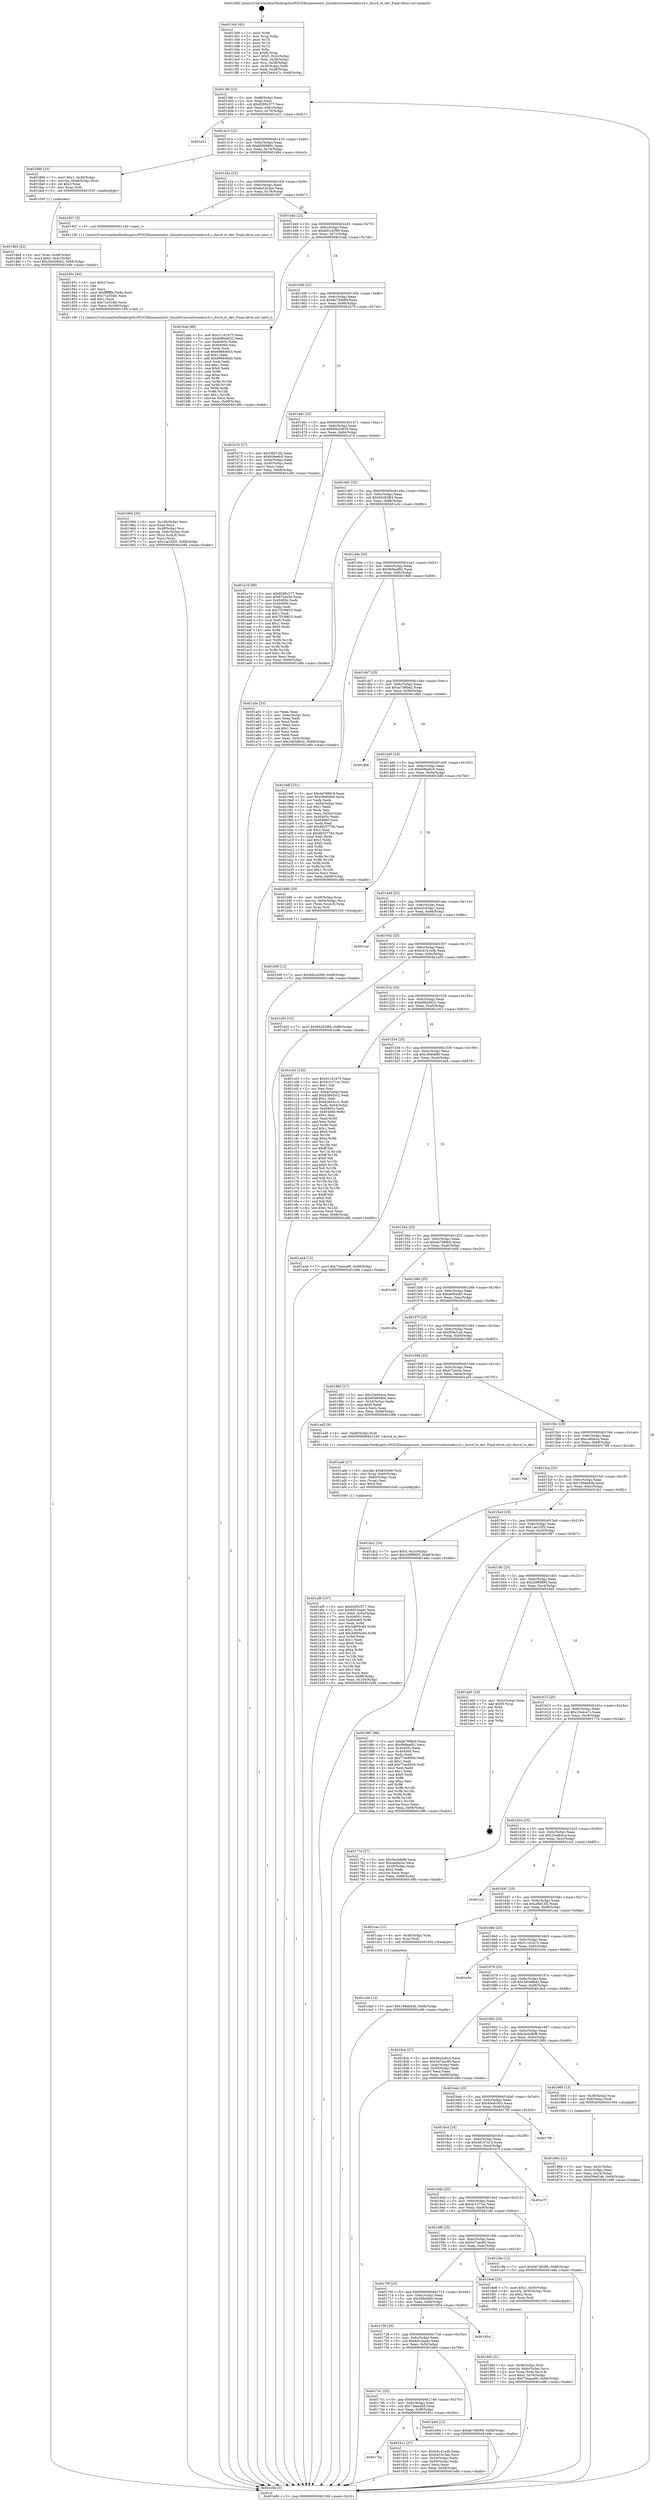 digraph "0x4013d0" {
  label = "0x4013d0 (/mnt/c/Users/mathe/Desktop/tcc/POCII/binaries/extr_linuxdriversnetwandscc4.c_dscc4_to_dev_Final-ollvm.out::main(0))"
  labelloc = "t"
  node[shape=record]

  Entry [label="",width=0.3,height=0.3,shape=circle,fillcolor=black,style=filled]
  "0x4013fd" [label="{
     0x4013fd [23]\l
     | [instrs]\l
     &nbsp;&nbsp;0x4013fd \<+3\>: mov -0x68(%rbp),%eax\l
     &nbsp;&nbsp;0x401400 \<+2\>: mov %eax,%ecx\l
     &nbsp;&nbsp;0x401402 \<+6\>: sub $0x8285c577,%ecx\l
     &nbsp;&nbsp;0x401408 \<+3\>: mov %eax,-0x6c(%rbp)\l
     &nbsp;&nbsp;0x40140b \<+3\>: mov %ecx,-0x70(%rbp)\l
     &nbsp;&nbsp;0x40140e \<+6\>: je 0000000000401e21 \<main+0xa51\>\l
  }"]
  "0x401e21" [label="{
     0x401e21\l
  }", style=dashed]
  "0x401414" [label="{
     0x401414 [22]\l
     | [instrs]\l
     &nbsp;&nbsp;0x401414 \<+5\>: jmp 0000000000401419 \<main+0x49\>\l
     &nbsp;&nbsp;0x401419 \<+3\>: mov -0x6c(%rbp),%eax\l
     &nbsp;&nbsp;0x40141c \<+5\>: sub $0x8596980c,%eax\l
     &nbsp;&nbsp;0x401421 \<+3\>: mov %eax,-0x74(%rbp)\l
     &nbsp;&nbsp;0x401424 \<+6\>: je 000000000040189d \<main+0x4cd\>\l
  }"]
  Exit [label="",width=0.3,height=0.3,shape=circle,fillcolor=black,style=filled,peripheries=2]
  "0x40189d" [label="{
     0x40189d [23]\l
     | [instrs]\l
     &nbsp;&nbsp;0x40189d \<+7\>: movl $0x1,-0x40(%rbp)\l
     &nbsp;&nbsp;0x4018a4 \<+4\>: movslq -0x40(%rbp),%rax\l
     &nbsp;&nbsp;0x4018a8 \<+4\>: shl $0x3,%rax\l
     &nbsp;&nbsp;0x4018ac \<+3\>: mov %rax,%rdi\l
     &nbsp;&nbsp;0x4018af \<+5\>: call 0000000000401050 \<malloc@plt\>\l
     | [calls]\l
     &nbsp;&nbsp;0x401050 \{1\} (unknown)\l
  }"]
  "0x40142a" [label="{
     0x40142a [22]\l
     | [instrs]\l
     &nbsp;&nbsp;0x40142a \<+5\>: jmp 000000000040142f \<main+0x5f\>\l
     &nbsp;&nbsp;0x40142f \<+3\>: mov -0x6c(%rbp),%eax\l
     &nbsp;&nbsp;0x401432 \<+5\>: sub $0x8a52c3ae,%eax\l
     &nbsp;&nbsp;0x401437 \<+3\>: mov %eax,-0x78(%rbp)\l
     &nbsp;&nbsp;0x40143a \<+6\>: je 0000000000401937 \<main+0x567\>\l
  }"]
  "0x401cb6" [label="{
     0x401cb6 [12]\l
     | [instrs]\l
     &nbsp;&nbsp;0x401cb6 \<+7\>: movl $0x189ab43b,-0x68(%rbp)\l
     &nbsp;&nbsp;0x401cbd \<+5\>: jmp 0000000000401e8b \<main+0xabb\>\l
  }"]
  "0x401937" [label="{
     0x401937 [5]\l
     | [instrs]\l
     &nbsp;&nbsp;0x401937 \<+5\>: call 0000000000401160 \<next_i\>\l
     | [calls]\l
     &nbsp;&nbsp;0x401160 \{1\} (/mnt/c/Users/mathe/Desktop/tcc/POCII/binaries/extr_linuxdriversnetwandscc4.c_dscc4_to_dev_Final-ollvm.out::next_i)\l
  }"]
  "0x401440" [label="{
     0x401440 [22]\l
     | [instrs]\l
     &nbsp;&nbsp;0x401440 \<+5\>: jmp 0000000000401445 \<main+0x75\>\l
     &nbsp;&nbsp;0x401445 \<+3\>: mov -0x6c(%rbp),%eax\l
     &nbsp;&nbsp;0x401448 \<+5\>: sub $0x8d2c4399,%eax\l
     &nbsp;&nbsp;0x40144d \<+3\>: mov %eax,-0x7c(%rbp)\l
     &nbsp;&nbsp;0x401450 \<+6\>: je 0000000000401bab \<main+0x7db\>\l
  }"]
  "0x401b9f" [label="{
     0x401b9f [12]\l
     | [instrs]\l
     &nbsp;&nbsp;0x401b9f \<+7\>: movl $0x8d2c4399,-0x68(%rbp)\l
     &nbsp;&nbsp;0x401ba6 \<+5\>: jmp 0000000000401e8b \<main+0xabb\>\l
  }"]
  "0x401bab" [label="{
     0x401bab [88]\l
     | [instrs]\l
     &nbsp;&nbsp;0x401bab \<+5\>: mov $0x31161b75,%eax\l
     &nbsp;&nbsp;0x401bb0 \<+5\>: mov $0xb964d022,%ecx\l
     &nbsp;&nbsp;0x401bb5 \<+7\>: mov 0x40405c,%edx\l
     &nbsp;&nbsp;0x401bbc \<+7\>: mov 0x404060,%esi\l
     &nbsp;&nbsp;0x401bc3 \<+2\>: mov %edx,%edi\l
     &nbsp;&nbsp;0x401bc5 \<+6\>: sub $0x696646d3,%edi\l
     &nbsp;&nbsp;0x401bcb \<+3\>: sub $0x1,%edi\l
     &nbsp;&nbsp;0x401bce \<+6\>: add $0x696646d3,%edi\l
     &nbsp;&nbsp;0x401bd4 \<+3\>: imul %edi,%edx\l
     &nbsp;&nbsp;0x401bd7 \<+3\>: and $0x1,%edx\l
     &nbsp;&nbsp;0x401bda \<+3\>: cmp $0x0,%edx\l
     &nbsp;&nbsp;0x401bdd \<+4\>: sete %r8b\l
     &nbsp;&nbsp;0x401be1 \<+3\>: cmp $0xa,%esi\l
     &nbsp;&nbsp;0x401be4 \<+4\>: setl %r9b\l
     &nbsp;&nbsp;0x401be8 \<+3\>: mov %r8b,%r10b\l
     &nbsp;&nbsp;0x401beb \<+3\>: and %r9b,%r10b\l
     &nbsp;&nbsp;0x401bee \<+3\>: xor %r9b,%r8b\l
     &nbsp;&nbsp;0x401bf1 \<+3\>: or %r8b,%r10b\l
     &nbsp;&nbsp;0x401bf4 \<+4\>: test $0x1,%r10b\l
     &nbsp;&nbsp;0x401bf8 \<+3\>: cmovne %ecx,%eax\l
     &nbsp;&nbsp;0x401bfb \<+3\>: mov %eax,-0x68(%rbp)\l
     &nbsp;&nbsp;0x401bfe \<+5\>: jmp 0000000000401e8b \<main+0xabb\>\l
  }"]
  "0x401456" [label="{
     0x401456 [22]\l
     | [instrs]\l
     &nbsp;&nbsp;0x401456 \<+5\>: jmp 000000000040145b \<main+0x8b\>\l
     &nbsp;&nbsp;0x40145b \<+3\>: mov -0x6c(%rbp),%eax\l
     &nbsp;&nbsp;0x40145e \<+5\>: sub $0x8e746089,%eax\l
     &nbsp;&nbsp;0x401463 \<+3\>: mov %eax,-0x80(%rbp)\l
     &nbsp;&nbsp;0x401466 \<+6\>: je 0000000000401b70 \<main+0x7a0\>\l
  }"]
  "0x401af9" [label="{
     0x401af9 [107]\l
     | [instrs]\l
     &nbsp;&nbsp;0x401af9 \<+5\>: mov $0x8285c577,%esi\l
     &nbsp;&nbsp;0x401afe \<+5\>: mov $0x6d10aadc,%ecx\l
     &nbsp;&nbsp;0x401b03 \<+7\>: movl $0x0,-0x64(%rbp)\l
     &nbsp;&nbsp;0x401b0a \<+7\>: mov 0x40405c,%edx\l
     &nbsp;&nbsp;0x401b11 \<+8\>: mov 0x404060,%r8d\l
     &nbsp;&nbsp;0x401b19 \<+3\>: mov %edx,%r9d\l
     &nbsp;&nbsp;0x401b1c \<+7\>: sub $0x3d895c6d,%r9d\l
     &nbsp;&nbsp;0x401b23 \<+4\>: sub $0x1,%r9d\l
     &nbsp;&nbsp;0x401b27 \<+7\>: add $0x3d895c6d,%r9d\l
     &nbsp;&nbsp;0x401b2e \<+4\>: imul %r9d,%edx\l
     &nbsp;&nbsp;0x401b32 \<+3\>: and $0x1,%edx\l
     &nbsp;&nbsp;0x401b35 \<+3\>: cmp $0x0,%edx\l
     &nbsp;&nbsp;0x401b38 \<+4\>: sete %r10b\l
     &nbsp;&nbsp;0x401b3c \<+4\>: cmp $0xa,%r8d\l
     &nbsp;&nbsp;0x401b40 \<+4\>: setl %r11b\l
     &nbsp;&nbsp;0x401b44 \<+3\>: mov %r10b,%bl\l
     &nbsp;&nbsp;0x401b47 \<+3\>: and %r11b,%bl\l
     &nbsp;&nbsp;0x401b4a \<+3\>: xor %r11b,%r10b\l
     &nbsp;&nbsp;0x401b4d \<+3\>: or %r10b,%bl\l
     &nbsp;&nbsp;0x401b50 \<+3\>: test $0x1,%bl\l
     &nbsp;&nbsp;0x401b53 \<+3\>: cmovne %ecx,%esi\l
     &nbsp;&nbsp;0x401b56 \<+3\>: mov %esi,-0x68(%rbp)\l
     &nbsp;&nbsp;0x401b59 \<+6\>: mov %eax,-0x104(%rbp)\l
     &nbsp;&nbsp;0x401b5f \<+5\>: jmp 0000000000401e8b \<main+0xabb\>\l
  }"]
  "0x401b70" [label="{
     0x401b70 [27]\l
     | [instrs]\l
     &nbsp;&nbsp;0x401b70 \<+5\>: mov $0x2fbf12f2,%eax\l
     &nbsp;&nbsp;0x401b75 \<+5\>: mov $0xb0fee6c0,%ecx\l
     &nbsp;&nbsp;0x401b7a \<+3\>: mov -0x64(%rbp),%edx\l
     &nbsp;&nbsp;0x401b7d \<+3\>: cmp -0x40(%rbp),%edx\l
     &nbsp;&nbsp;0x401b80 \<+3\>: cmovl %ecx,%eax\l
     &nbsp;&nbsp;0x401b83 \<+3\>: mov %eax,-0x68(%rbp)\l
     &nbsp;&nbsp;0x401b86 \<+5\>: jmp 0000000000401e8b \<main+0xabb\>\l
  }"]
  "0x40146c" [label="{
     0x40146c [25]\l
     | [instrs]\l
     &nbsp;&nbsp;0x40146c \<+5\>: jmp 0000000000401471 \<main+0xa1\>\l
     &nbsp;&nbsp;0x401471 \<+3\>: mov -0x6c(%rbp),%eax\l
     &nbsp;&nbsp;0x401474 \<+5\>: sub $0x90a2a816,%eax\l
     &nbsp;&nbsp;0x401479 \<+6\>: mov %eax,-0x84(%rbp)\l
     &nbsp;&nbsp;0x40147f \<+6\>: je 0000000000401a7d \<main+0x6ad\>\l
  }"]
  "0x401ade" [label="{
     0x401ade [27]\l
     | [instrs]\l
     &nbsp;&nbsp;0x401ade \<+10\>: movabs $0x4020b6,%rdi\l
     &nbsp;&nbsp;0x401ae8 \<+4\>: mov %rax,-0x60(%rbp)\l
     &nbsp;&nbsp;0x401aec \<+4\>: mov -0x60(%rbp),%rax\l
     &nbsp;&nbsp;0x401af0 \<+2\>: mov (%rax),%esi\l
     &nbsp;&nbsp;0x401af2 \<+2\>: mov $0x0,%al\l
     &nbsp;&nbsp;0x401af4 \<+5\>: call 0000000000401040 \<printf@plt\>\l
     | [calls]\l
     &nbsp;&nbsp;0x401040 \{1\} (unknown)\l
  }"]
  "0x401a7d" [label="{
     0x401a7d [88]\l
     | [instrs]\l
     &nbsp;&nbsp;0x401a7d \<+5\>: mov $0x8285c577,%eax\l
     &nbsp;&nbsp;0x401a82 \<+5\>: mov $0xb72ea5e,%ecx\l
     &nbsp;&nbsp;0x401a87 \<+7\>: mov 0x40405c,%edx\l
     &nbsp;&nbsp;0x401a8e \<+7\>: mov 0x404060,%esi\l
     &nbsp;&nbsp;0x401a95 \<+2\>: mov %edx,%edi\l
     &nbsp;&nbsp;0x401a97 \<+6\>: sub $0x7f339653,%edi\l
     &nbsp;&nbsp;0x401a9d \<+3\>: sub $0x1,%edi\l
     &nbsp;&nbsp;0x401aa0 \<+6\>: add $0x7f339653,%edi\l
     &nbsp;&nbsp;0x401aa6 \<+3\>: imul %edi,%edx\l
     &nbsp;&nbsp;0x401aa9 \<+3\>: and $0x1,%edx\l
     &nbsp;&nbsp;0x401aac \<+3\>: cmp $0x0,%edx\l
     &nbsp;&nbsp;0x401aaf \<+4\>: sete %r8b\l
     &nbsp;&nbsp;0x401ab3 \<+3\>: cmp $0xa,%esi\l
     &nbsp;&nbsp;0x401ab6 \<+4\>: setl %r9b\l
     &nbsp;&nbsp;0x401aba \<+3\>: mov %r8b,%r10b\l
     &nbsp;&nbsp;0x401abd \<+3\>: and %r9b,%r10b\l
     &nbsp;&nbsp;0x401ac0 \<+3\>: xor %r9b,%r8b\l
     &nbsp;&nbsp;0x401ac3 \<+3\>: or %r8b,%r10b\l
     &nbsp;&nbsp;0x401ac6 \<+4\>: test $0x1,%r10b\l
     &nbsp;&nbsp;0x401aca \<+3\>: cmovne %ecx,%eax\l
     &nbsp;&nbsp;0x401acd \<+3\>: mov %eax,-0x68(%rbp)\l
     &nbsp;&nbsp;0x401ad0 \<+5\>: jmp 0000000000401e8b \<main+0xabb\>\l
  }"]
  "0x401485" [label="{
     0x401485 [25]\l
     | [instrs]\l
     &nbsp;&nbsp;0x401485 \<+5\>: jmp 000000000040148a \<main+0xba\>\l
     &nbsp;&nbsp;0x40148a \<+3\>: mov -0x6c(%rbp),%eax\l
     &nbsp;&nbsp;0x40148d \<+5\>: sub $0x94282f84,%eax\l
     &nbsp;&nbsp;0x401492 \<+6\>: mov %eax,-0x88(%rbp)\l
     &nbsp;&nbsp;0x401498 \<+6\>: je 0000000000401a5c \<main+0x68c\>\l
  }"]
  "0x401964" [label="{
     0x401964 [35]\l
     | [instrs]\l
     &nbsp;&nbsp;0x401964 \<+6\>: mov -0x100(%rbp),%ecx\l
     &nbsp;&nbsp;0x40196a \<+3\>: imul %eax,%ecx\l
     &nbsp;&nbsp;0x40196d \<+4\>: mov -0x48(%rbp),%rsi\l
     &nbsp;&nbsp;0x401971 \<+4\>: movslq -0x4c(%rbp),%rdi\l
     &nbsp;&nbsp;0x401975 \<+4\>: mov (%rsi,%rdi,8),%rsi\l
     &nbsp;&nbsp;0x401979 \<+2\>: mov %ecx,(%rsi)\l
     &nbsp;&nbsp;0x40197b \<+7\>: movl $0x1ae1f2f3,-0x68(%rbp)\l
     &nbsp;&nbsp;0x401982 \<+5\>: jmp 0000000000401e8b \<main+0xabb\>\l
  }"]
  "0x401a5c" [label="{
     0x401a5c [33]\l
     | [instrs]\l
     &nbsp;&nbsp;0x401a5c \<+2\>: xor %eax,%eax\l
     &nbsp;&nbsp;0x401a5e \<+3\>: mov -0x4c(%rbp),%ecx\l
     &nbsp;&nbsp;0x401a61 \<+2\>: mov %eax,%edx\l
     &nbsp;&nbsp;0x401a63 \<+2\>: sub %ecx,%edx\l
     &nbsp;&nbsp;0x401a65 \<+2\>: mov %eax,%ecx\l
     &nbsp;&nbsp;0x401a67 \<+3\>: sub $0x1,%ecx\l
     &nbsp;&nbsp;0x401a6a \<+2\>: add %ecx,%edx\l
     &nbsp;&nbsp;0x401a6c \<+2\>: sub %edx,%eax\l
     &nbsp;&nbsp;0x401a6e \<+3\>: mov %eax,-0x4c(%rbp)\l
     &nbsp;&nbsp;0x401a71 \<+7\>: movl $0x34049b42,-0x68(%rbp)\l
     &nbsp;&nbsp;0x401a78 \<+5\>: jmp 0000000000401e8b \<main+0xabb\>\l
  }"]
  "0x40149e" [label="{
     0x40149e [25]\l
     | [instrs]\l
     &nbsp;&nbsp;0x40149e \<+5\>: jmp 00000000004014a3 \<main+0xd3\>\l
     &nbsp;&nbsp;0x4014a3 \<+3\>: mov -0x6c(%rbp),%eax\l
     &nbsp;&nbsp;0x4014a6 \<+5\>: sub $0x9b8aaf92,%eax\l
     &nbsp;&nbsp;0x4014ab \<+6\>: mov %eax,-0x8c(%rbp)\l
     &nbsp;&nbsp;0x4014b1 \<+6\>: je 00000000004019df \<main+0x60f\>\l
  }"]
  "0x40193c" [label="{
     0x40193c [40]\l
     | [instrs]\l
     &nbsp;&nbsp;0x40193c \<+5\>: mov $0x2,%ecx\l
     &nbsp;&nbsp;0x401941 \<+1\>: cltd\l
     &nbsp;&nbsp;0x401942 \<+2\>: idiv %ecx\l
     &nbsp;&nbsp;0x401944 \<+6\>: imul $0xfffffffe,%edx,%ecx\l
     &nbsp;&nbsp;0x40194a \<+6\>: add $0x71e534fc,%ecx\l
     &nbsp;&nbsp;0x401950 \<+3\>: add $0x1,%ecx\l
     &nbsp;&nbsp;0x401953 \<+6\>: sub $0x71e534fc,%ecx\l
     &nbsp;&nbsp;0x401959 \<+6\>: mov %ecx,-0x100(%rbp)\l
     &nbsp;&nbsp;0x40195f \<+5\>: call 0000000000401160 \<next_i\>\l
     | [calls]\l
     &nbsp;&nbsp;0x401160 \{1\} (/mnt/c/Users/mathe/Desktop/tcc/POCII/binaries/extr_linuxdriversnetwandscc4.c_dscc4_to_dev_Final-ollvm.out::next_i)\l
  }"]
  "0x4019df" [label="{
     0x4019df [101]\l
     | [instrs]\l
     &nbsp;&nbsp;0x4019df \<+5\>: mov $0xde7988c9,%eax\l
     &nbsp;&nbsp;0x4019e4 \<+5\>: mov $0xc9484f40,%ecx\l
     &nbsp;&nbsp;0x4019e9 \<+2\>: xor %edx,%edx\l
     &nbsp;&nbsp;0x4019eb \<+3\>: mov -0x54(%rbp),%esi\l
     &nbsp;&nbsp;0x4019ee \<+3\>: sub $0x1,%edx\l
     &nbsp;&nbsp;0x4019f1 \<+2\>: sub %edx,%esi\l
     &nbsp;&nbsp;0x4019f3 \<+3\>: mov %esi,-0x54(%rbp)\l
     &nbsp;&nbsp;0x4019f6 \<+7\>: mov 0x40405c,%edx\l
     &nbsp;&nbsp;0x4019fd \<+7\>: mov 0x404060,%esi\l
     &nbsp;&nbsp;0x401a04 \<+2\>: mov %edx,%edi\l
     &nbsp;&nbsp;0x401a06 \<+6\>: add $0x9025776d,%edi\l
     &nbsp;&nbsp;0x401a0c \<+3\>: sub $0x1,%edi\l
     &nbsp;&nbsp;0x401a0f \<+6\>: sub $0x9025776d,%edi\l
     &nbsp;&nbsp;0x401a15 \<+3\>: imul %edi,%edx\l
     &nbsp;&nbsp;0x401a18 \<+3\>: and $0x1,%edx\l
     &nbsp;&nbsp;0x401a1b \<+3\>: cmp $0x0,%edx\l
     &nbsp;&nbsp;0x401a1e \<+4\>: sete %r8b\l
     &nbsp;&nbsp;0x401a22 \<+3\>: cmp $0xa,%esi\l
     &nbsp;&nbsp;0x401a25 \<+4\>: setl %r9b\l
     &nbsp;&nbsp;0x401a29 \<+3\>: mov %r8b,%r10b\l
     &nbsp;&nbsp;0x401a2c \<+3\>: and %r9b,%r10b\l
     &nbsp;&nbsp;0x401a2f \<+3\>: xor %r9b,%r8b\l
     &nbsp;&nbsp;0x401a32 \<+3\>: or %r8b,%r10b\l
     &nbsp;&nbsp;0x401a35 \<+4\>: test $0x1,%r10b\l
     &nbsp;&nbsp;0x401a39 \<+3\>: cmovne %ecx,%eax\l
     &nbsp;&nbsp;0x401a3c \<+3\>: mov %eax,-0x68(%rbp)\l
     &nbsp;&nbsp;0x401a3f \<+5\>: jmp 0000000000401e8b \<main+0xabb\>\l
  }"]
  "0x4014b7" [label="{
     0x4014b7 [25]\l
     | [instrs]\l
     &nbsp;&nbsp;0x4014b7 \<+5\>: jmp 00000000004014bc \<main+0xec\>\l
     &nbsp;&nbsp;0x4014bc \<+3\>: mov -0x6c(%rbp),%eax\l
     &nbsp;&nbsp;0x4014bf \<+5\>: sub $0xac798be2,%eax\l
     &nbsp;&nbsp;0x4014c4 \<+6\>: mov %eax,-0x90(%rbp)\l
     &nbsp;&nbsp;0x4014ca \<+6\>: je 0000000000401db6 \<main+0x9e6\>\l
  }"]
  "0x40175a" [label="{
     0x40175a\l
  }", style=dashed]
  "0x401db6" [label="{
     0x401db6\l
  }", style=dashed]
  "0x4014d0" [label="{
     0x4014d0 [25]\l
     | [instrs]\l
     &nbsp;&nbsp;0x4014d0 \<+5\>: jmp 00000000004014d5 \<main+0x105\>\l
     &nbsp;&nbsp;0x4014d5 \<+3\>: mov -0x6c(%rbp),%eax\l
     &nbsp;&nbsp;0x4014d8 \<+5\>: sub $0xb0fee6c0,%eax\l
     &nbsp;&nbsp;0x4014dd \<+6\>: mov %eax,-0x94(%rbp)\l
     &nbsp;&nbsp;0x4014e3 \<+6\>: je 0000000000401b8b \<main+0x7bb\>\l
  }"]
  "0x40191c" [label="{
     0x40191c [27]\l
     | [instrs]\l
     &nbsp;&nbsp;0x40191c \<+5\>: mov $0xb4141edb,%eax\l
     &nbsp;&nbsp;0x401921 \<+5\>: mov $0x8a52c3ae,%ecx\l
     &nbsp;&nbsp;0x401926 \<+3\>: mov -0x54(%rbp),%edx\l
     &nbsp;&nbsp;0x401929 \<+3\>: cmp -0x50(%rbp),%edx\l
     &nbsp;&nbsp;0x40192c \<+3\>: cmovl %ecx,%eax\l
     &nbsp;&nbsp;0x40192f \<+3\>: mov %eax,-0x68(%rbp)\l
     &nbsp;&nbsp;0x401932 \<+5\>: jmp 0000000000401e8b \<main+0xabb\>\l
  }"]
  "0x401b8b" [label="{
     0x401b8b [20]\l
     | [instrs]\l
     &nbsp;&nbsp;0x401b8b \<+4\>: mov -0x48(%rbp),%rax\l
     &nbsp;&nbsp;0x401b8f \<+4\>: movslq -0x64(%rbp),%rcx\l
     &nbsp;&nbsp;0x401b93 \<+4\>: mov (%rax,%rcx,8),%rax\l
     &nbsp;&nbsp;0x401b97 \<+3\>: mov %rax,%rdi\l
     &nbsp;&nbsp;0x401b9a \<+5\>: call 0000000000401030 \<free@plt\>\l
     | [calls]\l
     &nbsp;&nbsp;0x401030 \{1\} (unknown)\l
  }"]
  "0x4014e9" [label="{
     0x4014e9 [25]\l
     | [instrs]\l
     &nbsp;&nbsp;0x4014e9 \<+5\>: jmp 00000000004014ee \<main+0x11e\>\l
     &nbsp;&nbsp;0x4014ee \<+3\>: mov -0x6c(%rbp),%eax\l
     &nbsp;&nbsp;0x4014f1 \<+5\>: sub $0xb2c93dc1,%eax\l
     &nbsp;&nbsp;0x4014f6 \<+6\>: mov %eax,-0x98(%rbp)\l
     &nbsp;&nbsp;0x4014fc \<+6\>: je 0000000000401cce \<main+0x8fe\>\l
  }"]
  "0x401741" [label="{
     0x401741 [25]\l
     | [instrs]\l
     &nbsp;&nbsp;0x401741 \<+5\>: jmp 0000000000401746 \<main+0x376\>\l
     &nbsp;&nbsp;0x401746 \<+3\>: mov -0x6c(%rbp),%eax\l
     &nbsp;&nbsp;0x401749 \<+5\>: sub $0x73eaea68,%eax\l
     &nbsp;&nbsp;0x40174e \<+6\>: mov %eax,-0xf8(%rbp)\l
     &nbsp;&nbsp;0x401754 \<+6\>: je 000000000040191c \<main+0x54c\>\l
  }"]
  "0x401cce" [label="{
     0x401cce\l
  }", style=dashed]
  "0x401502" [label="{
     0x401502 [25]\l
     | [instrs]\l
     &nbsp;&nbsp;0x401502 \<+5\>: jmp 0000000000401507 \<main+0x137\>\l
     &nbsp;&nbsp;0x401507 \<+3\>: mov -0x6c(%rbp),%eax\l
     &nbsp;&nbsp;0x40150a \<+5\>: sub $0xb4141edb,%eax\l
     &nbsp;&nbsp;0x40150f \<+6\>: mov %eax,-0x9c(%rbp)\l
     &nbsp;&nbsp;0x401515 \<+6\>: je 0000000000401a50 \<main+0x680\>\l
  }"]
  "0x401b64" [label="{
     0x401b64 [12]\l
     | [instrs]\l
     &nbsp;&nbsp;0x401b64 \<+7\>: movl $0x8e746089,-0x68(%rbp)\l
     &nbsp;&nbsp;0x401b6b \<+5\>: jmp 0000000000401e8b \<main+0xabb\>\l
  }"]
  "0x401a50" [label="{
     0x401a50 [12]\l
     | [instrs]\l
     &nbsp;&nbsp;0x401a50 \<+7\>: movl $0x94282f84,-0x68(%rbp)\l
     &nbsp;&nbsp;0x401a57 \<+5\>: jmp 0000000000401e8b \<main+0xabb\>\l
  }"]
  "0x40151b" [label="{
     0x40151b [25]\l
     | [instrs]\l
     &nbsp;&nbsp;0x40151b \<+5\>: jmp 0000000000401520 \<main+0x150\>\l
     &nbsp;&nbsp;0x401520 \<+3\>: mov -0x6c(%rbp),%eax\l
     &nbsp;&nbsp;0x401523 \<+5\>: sub $0xb964d022,%eax\l
     &nbsp;&nbsp;0x401528 \<+6\>: mov %eax,-0xa0(%rbp)\l
     &nbsp;&nbsp;0x40152e \<+6\>: je 0000000000401c03 \<main+0x833\>\l
  }"]
  "0x401728" [label="{
     0x401728 [25]\l
     | [instrs]\l
     &nbsp;&nbsp;0x401728 \<+5\>: jmp 000000000040172d \<main+0x35d\>\l
     &nbsp;&nbsp;0x40172d \<+3\>: mov -0x6c(%rbp),%eax\l
     &nbsp;&nbsp;0x401730 \<+5\>: sub $0x6d10aadc,%eax\l
     &nbsp;&nbsp;0x401735 \<+6\>: mov %eax,-0xf4(%rbp)\l
     &nbsp;&nbsp;0x40173b \<+6\>: je 0000000000401b64 \<main+0x794\>\l
  }"]
  "0x401c03" [label="{
     0x401c03 [155]\l
     | [instrs]\l
     &nbsp;&nbsp;0x401c03 \<+5\>: mov $0x31161b75,%eax\l
     &nbsp;&nbsp;0x401c08 \<+5\>: mov $0x4c1c71ec,%ecx\l
     &nbsp;&nbsp;0x401c0d \<+2\>: mov $0x1,%dl\l
     &nbsp;&nbsp;0x401c0f \<+2\>: xor %esi,%esi\l
     &nbsp;&nbsp;0x401c11 \<+3\>: mov -0x64(%rbp),%edi\l
     &nbsp;&nbsp;0x401c14 \<+6\>: add $0xb3845cc2,%edi\l
     &nbsp;&nbsp;0x401c1a \<+3\>: add $0x1,%edi\l
     &nbsp;&nbsp;0x401c1d \<+6\>: sub $0xb3845cc2,%edi\l
     &nbsp;&nbsp;0x401c23 \<+3\>: mov %edi,-0x64(%rbp)\l
     &nbsp;&nbsp;0x401c26 \<+7\>: mov 0x40405c,%edi\l
     &nbsp;&nbsp;0x401c2d \<+8\>: mov 0x404060,%r8d\l
     &nbsp;&nbsp;0x401c35 \<+3\>: sub $0x1,%esi\l
     &nbsp;&nbsp;0x401c38 \<+3\>: mov %edi,%r9d\l
     &nbsp;&nbsp;0x401c3b \<+3\>: add %esi,%r9d\l
     &nbsp;&nbsp;0x401c3e \<+4\>: imul %r9d,%edi\l
     &nbsp;&nbsp;0x401c42 \<+3\>: and $0x1,%edi\l
     &nbsp;&nbsp;0x401c45 \<+3\>: cmp $0x0,%edi\l
     &nbsp;&nbsp;0x401c48 \<+4\>: sete %r10b\l
     &nbsp;&nbsp;0x401c4c \<+4\>: cmp $0xa,%r8d\l
     &nbsp;&nbsp;0x401c50 \<+4\>: setl %r11b\l
     &nbsp;&nbsp;0x401c54 \<+3\>: mov %r10b,%bl\l
     &nbsp;&nbsp;0x401c57 \<+3\>: xor $0xff,%bl\l
     &nbsp;&nbsp;0x401c5a \<+3\>: mov %r11b,%r14b\l
     &nbsp;&nbsp;0x401c5d \<+4\>: xor $0xff,%r14b\l
     &nbsp;&nbsp;0x401c61 \<+3\>: xor $0x0,%dl\l
     &nbsp;&nbsp;0x401c64 \<+3\>: mov %bl,%r15b\l
     &nbsp;&nbsp;0x401c67 \<+4\>: and $0x0,%r15b\l
     &nbsp;&nbsp;0x401c6b \<+3\>: and %dl,%r10b\l
     &nbsp;&nbsp;0x401c6e \<+3\>: mov %r14b,%r12b\l
     &nbsp;&nbsp;0x401c71 \<+4\>: and $0x0,%r12b\l
     &nbsp;&nbsp;0x401c75 \<+3\>: and %dl,%r11b\l
     &nbsp;&nbsp;0x401c78 \<+3\>: or %r10b,%r15b\l
     &nbsp;&nbsp;0x401c7b \<+3\>: or %r11b,%r12b\l
     &nbsp;&nbsp;0x401c7e \<+3\>: xor %r12b,%r15b\l
     &nbsp;&nbsp;0x401c81 \<+3\>: or %r14b,%bl\l
     &nbsp;&nbsp;0x401c84 \<+3\>: xor $0xff,%bl\l
     &nbsp;&nbsp;0x401c87 \<+3\>: or $0x0,%dl\l
     &nbsp;&nbsp;0x401c8a \<+2\>: and %dl,%bl\l
     &nbsp;&nbsp;0x401c8c \<+3\>: or %bl,%r15b\l
     &nbsp;&nbsp;0x401c8f \<+4\>: test $0x1,%r15b\l
     &nbsp;&nbsp;0x401c93 \<+3\>: cmovne %ecx,%eax\l
     &nbsp;&nbsp;0x401c96 \<+3\>: mov %eax,-0x68(%rbp)\l
     &nbsp;&nbsp;0x401c99 \<+5\>: jmp 0000000000401e8b \<main+0xabb\>\l
  }"]
  "0x401534" [label="{
     0x401534 [25]\l
     | [instrs]\l
     &nbsp;&nbsp;0x401534 \<+5\>: jmp 0000000000401539 \<main+0x169\>\l
     &nbsp;&nbsp;0x401539 \<+3\>: mov -0x6c(%rbp),%eax\l
     &nbsp;&nbsp;0x40153c \<+5\>: sub $0xc9484f40,%eax\l
     &nbsp;&nbsp;0x401541 \<+6\>: mov %eax,-0xa4(%rbp)\l
     &nbsp;&nbsp;0x401547 \<+6\>: je 0000000000401a44 \<main+0x674\>\l
  }"]
  "0x401854" [label="{
     0x401854\l
  }", style=dashed]
  "0x401a44" [label="{
     0x401a44 [12]\l
     | [instrs]\l
     &nbsp;&nbsp;0x401a44 \<+7\>: movl $0x73eaea68,-0x68(%rbp)\l
     &nbsp;&nbsp;0x401a4b \<+5\>: jmp 0000000000401e8b \<main+0xabb\>\l
  }"]
  "0x40154d" [label="{
     0x40154d [25]\l
     | [instrs]\l
     &nbsp;&nbsp;0x40154d \<+5\>: jmp 0000000000401552 \<main+0x182\>\l
     &nbsp;&nbsp;0x401552 \<+3\>: mov -0x6c(%rbp),%eax\l
     &nbsp;&nbsp;0x401555 \<+5\>: sub $0xde7988c9,%eax\l
     &nbsp;&nbsp;0x40155a \<+6\>: mov %eax,-0xa8(%rbp)\l
     &nbsp;&nbsp;0x401560 \<+6\>: je 0000000000401e00 \<main+0xa30\>\l
  }"]
  "0x4018fd" [label="{
     0x4018fd [31]\l
     | [instrs]\l
     &nbsp;&nbsp;0x4018fd \<+4\>: mov -0x48(%rbp),%rdi\l
     &nbsp;&nbsp;0x401901 \<+4\>: movslq -0x4c(%rbp),%rcx\l
     &nbsp;&nbsp;0x401905 \<+4\>: mov %rax,(%rdi,%rcx,8)\l
     &nbsp;&nbsp;0x401909 \<+7\>: movl $0x0,-0x54(%rbp)\l
     &nbsp;&nbsp;0x401910 \<+7\>: movl $0x73eaea68,-0x68(%rbp)\l
     &nbsp;&nbsp;0x401917 \<+5\>: jmp 0000000000401e8b \<main+0xabb\>\l
  }"]
  "0x401e00" [label="{
     0x401e00\l
  }", style=dashed]
  "0x401566" [label="{
     0x401566 [25]\l
     | [instrs]\l
     &nbsp;&nbsp;0x401566 \<+5\>: jmp 000000000040156b \<main+0x19b\>\l
     &nbsp;&nbsp;0x40156b \<+3\>: mov -0x6c(%rbp),%eax\l
     &nbsp;&nbsp;0x40156e \<+5\>: sub $0xee6f4cb5,%eax\l
     &nbsp;&nbsp;0x401573 \<+6\>: mov %eax,-0xac(%rbp)\l
     &nbsp;&nbsp;0x401579 \<+6\>: je 0000000000401d5e \<main+0x98e\>\l
  }"]
  "0x40170f" [label="{
     0x40170f [25]\l
     | [instrs]\l
     &nbsp;&nbsp;0x40170f \<+5\>: jmp 0000000000401714 \<main+0x344\>\l
     &nbsp;&nbsp;0x401714 \<+3\>: mov -0x6c(%rbp),%eax\l
     &nbsp;&nbsp;0x401717 \<+5\>: sub $0x5bfa0b0c,%eax\l
     &nbsp;&nbsp;0x40171c \<+6\>: mov %eax,-0xf0(%rbp)\l
     &nbsp;&nbsp;0x401722 \<+6\>: je 0000000000401854 \<main+0x484\>\l
  }"]
  "0x401d5e" [label="{
     0x401d5e\l
  }", style=dashed]
  "0x40157f" [label="{
     0x40157f [25]\l
     | [instrs]\l
     &nbsp;&nbsp;0x40157f \<+5\>: jmp 0000000000401584 \<main+0x1b4\>\l
     &nbsp;&nbsp;0x401584 \<+3\>: mov -0x6c(%rbp),%eax\l
     &nbsp;&nbsp;0x401587 \<+5\>: sub $0xf59ef1a6,%eax\l
     &nbsp;&nbsp;0x40158c \<+6\>: mov %eax,-0xb0(%rbp)\l
     &nbsp;&nbsp;0x401592 \<+6\>: je 0000000000401882 \<main+0x4b2\>\l
  }"]
  "0x4018e6" [label="{
     0x4018e6 [23]\l
     | [instrs]\l
     &nbsp;&nbsp;0x4018e6 \<+7\>: movl $0x1,-0x50(%rbp)\l
     &nbsp;&nbsp;0x4018ed \<+4\>: movslq -0x50(%rbp),%rax\l
     &nbsp;&nbsp;0x4018f1 \<+4\>: shl $0x2,%rax\l
     &nbsp;&nbsp;0x4018f5 \<+3\>: mov %rax,%rdi\l
     &nbsp;&nbsp;0x4018f8 \<+5\>: call 0000000000401050 \<malloc@plt\>\l
     | [calls]\l
     &nbsp;&nbsp;0x401050 \{1\} (unknown)\l
  }"]
  "0x401882" [label="{
     0x401882 [27]\l
     | [instrs]\l
     &nbsp;&nbsp;0x401882 \<+5\>: mov $0x25ed64ca,%eax\l
     &nbsp;&nbsp;0x401887 \<+5\>: mov $0x8596980c,%ecx\l
     &nbsp;&nbsp;0x40188c \<+3\>: mov -0x24(%rbp),%edx\l
     &nbsp;&nbsp;0x40188f \<+3\>: cmp $0x0,%edx\l
     &nbsp;&nbsp;0x401892 \<+3\>: cmove %ecx,%eax\l
     &nbsp;&nbsp;0x401895 \<+3\>: mov %eax,-0x68(%rbp)\l
     &nbsp;&nbsp;0x401898 \<+5\>: jmp 0000000000401e8b \<main+0xabb\>\l
  }"]
  "0x401598" [label="{
     0x401598 [25]\l
     | [instrs]\l
     &nbsp;&nbsp;0x401598 \<+5\>: jmp 000000000040159d \<main+0x1cd\>\l
     &nbsp;&nbsp;0x40159d \<+3\>: mov -0x6c(%rbp),%eax\l
     &nbsp;&nbsp;0x4015a0 \<+5\>: sub $0xb72ea5e,%eax\l
     &nbsp;&nbsp;0x4015a5 \<+6\>: mov %eax,-0xb4(%rbp)\l
     &nbsp;&nbsp;0x4015ab \<+6\>: je 0000000000401ad5 \<main+0x705\>\l
  }"]
  "0x4016f6" [label="{
     0x4016f6 [25]\l
     | [instrs]\l
     &nbsp;&nbsp;0x4016f6 \<+5\>: jmp 00000000004016fb \<main+0x32b\>\l
     &nbsp;&nbsp;0x4016fb \<+3\>: mov -0x6c(%rbp),%eax\l
     &nbsp;&nbsp;0x4016fe \<+5\>: sub $0x547aac80,%eax\l
     &nbsp;&nbsp;0x401703 \<+6\>: mov %eax,-0xec(%rbp)\l
     &nbsp;&nbsp;0x401709 \<+6\>: je 00000000004018e6 \<main+0x516\>\l
  }"]
  "0x401ad5" [label="{
     0x401ad5 [9]\l
     | [instrs]\l
     &nbsp;&nbsp;0x401ad5 \<+4\>: mov -0x48(%rbp),%rdi\l
     &nbsp;&nbsp;0x401ad9 \<+5\>: call 0000000000401240 \<dscc4_to_dev\>\l
     | [calls]\l
     &nbsp;&nbsp;0x401240 \{1\} (/mnt/c/Users/mathe/Desktop/tcc/POCII/binaries/extr_linuxdriversnetwandscc4.c_dscc4_to_dev_Final-ollvm.out::dscc4_to_dev)\l
  }"]
  "0x4015b1" [label="{
     0x4015b1 [25]\l
     | [instrs]\l
     &nbsp;&nbsp;0x4015b1 \<+5\>: jmp 00000000004015b6 \<main+0x1e6\>\l
     &nbsp;&nbsp;0x4015b6 \<+3\>: mov -0x6c(%rbp),%eax\l
     &nbsp;&nbsp;0x4015b9 \<+5\>: sub $0xca84e2a,%eax\l
     &nbsp;&nbsp;0x4015be \<+6\>: mov %eax,-0xb8(%rbp)\l
     &nbsp;&nbsp;0x4015c4 \<+6\>: je 0000000000401798 \<main+0x3c8\>\l
  }"]
  "0x401c9e" [label="{
     0x401c9e [12]\l
     | [instrs]\l
     &nbsp;&nbsp;0x401c9e \<+7\>: movl $0x8e746089,-0x68(%rbp)\l
     &nbsp;&nbsp;0x401ca5 \<+5\>: jmp 0000000000401e8b \<main+0xabb\>\l
  }"]
  "0x401798" [label="{
     0x401798\l
  }", style=dashed]
  "0x4015ca" [label="{
     0x4015ca [25]\l
     | [instrs]\l
     &nbsp;&nbsp;0x4015ca \<+5\>: jmp 00000000004015cf \<main+0x1ff\>\l
     &nbsp;&nbsp;0x4015cf \<+3\>: mov -0x6c(%rbp),%eax\l
     &nbsp;&nbsp;0x4015d2 \<+5\>: sub $0x189ab43b,%eax\l
     &nbsp;&nbsp;0x4015d7 \<+6\>: mov %eax,-0xbc(%rbp)\l
     &nbsp;&nbsp;0x4015dd \<+6\>: je 0000000000401dc2 \<main+0x9f2\>\l
  }"]
  "0x4016dd" [label="{
     0x4016dd [25]\l
     | [instrs]\l
     &nbsp;&nbsp;0x4016dd \<+5\>: jmp 00000000004016e2 \<main+0x312\>\l
     &nbsp;&nbsp;0x4016e2 \<+3\>: mov -0x6c(%rbp),%eax\l
     &nbsp;&nbsp;0x4016e5 \<+5\>: sub $0x4c1c71ec,%eax\l
     &nbsp;&nbsp;0x4016ea \<+6\>: mov %eax,-0xe8(%rbp)\l
     &nbsp;&nbsp;0x4016f0 \<+6\>: je 0000000000401c9e \<main+0x8ce\>\l
  }"]
  "0x401dc2" [label="{
     0x401dc2 [19]\l
     | [instrs]\l
     &nbsp;&nbsp;0x401dc2 \<+7\>: movl $0x0,-0x2c(%rbp)\l
     &nbsp;&nbsp;0x401dc9 \<+7\>: movl $0x20f99895,-0x68(%rbp)\l
     &nbsp;&nbsp;0x401dd0 \<+5\>: jmp 0000000000401e8b \<main+0xabb\>\l
  }"]
  "0x4015e3" [label="{
     0x4015e3 [25]\l
     | [instrs]\l
     &nbsp;&nbsp;0x4015e3 \<+5\>: jmp 00000000004015e8 \<main+0x218\>\l
     &nbsp;&nbsp;0x4015e8 \<+3\>: mov -0x6c(%rbp),%eax\l
     &nbsp;&nbsp;0x4015eb \<+5\>: sub $0x1ae1f2f3,%eax\l
     &nbsp;&nbsp;0x4015f0 \<+6\>: mov %eax,-0xc0(%rbp)\l
     &nbsp;&nbsp;0x4015f6 \<+6\>: je 0000000000401987 \<main+0x5b7\>\l
  }"]
  "0x401e7f" [label="{
     0x401e7f\l
  }", style=dashed]
  "0x401987" [label="{
     0x401987 [88]\l
     | [instrs]\l
     &nbsp;&nbsp;0x401987 \<+5\>: mov $0xde7988c9,%eax\l
     &nbsp;&nbsp;0x40198c \<+5\>: mov $0x9b8aaf92,%ecx\l
     &nbsp;&nbsp;0x401991 \<+7\>: mov 0x40405c,%edx\l
     &nbsp;&nbsp;0x401998 \<+7\>: mov 0x404060,%esi\l
     &nbsp;&nbsp;0x40199f \<+2\>: mov %edx,%edi\l
     &nbsp;&nbsp;0x4019a1 \<+6\>: sub $0x77ee8956,%edi\l
     &nbsp;&nbsp;0x4019a7 \<+3\>: sub $0x1,%edi\l
     &nbsp;&nbsp;0x4019aa \<+6\>: add $0x77ee8956,%edi\l
     &nbsp;&nbsp;0x4019b0 \<+3\>: imul %edi,%edx\l
     &nbsp;&nbsp;0x4019b3 \<+3\>: and $0x1,%edx\l
     &nbsp;&nbsp;0x4019b6 \<+3\>: cmp $0x0,%edx\l
     &nbsp;&nbsp;0x4019b9 \<+4\>: sete %r8b\l
     &nbsp;&nbsp;0x4019bd \<+3\>: cmp $0xa,%esi\l
     &nbsp;&nbsp;0x4019c0 \<+4\>: setl %r9b\l
     &nbsp;&nbsp;0x4019c4 \<+3\>: mov %r8b,%r10b\l
     &nbsp;&nbsp;0x4019c7 \<+3\>: and %r9b,%r10b\l
     &nbsp;&nbsp;0x4019ca \<+3\>: xor %r9b,%r8b\l
     &nbsp;&nbsp;0x4019cd \<+3\>: or %r8b,%r10b\l
     &nbsp;&nbsp;0x4019d0 \<+4\>: test $0x1,%r10b\l
     &nbsp;&nbsp;0x4019d4 \<+3\>: cmovne %ecx,%eax\l
     &nbsp;&nbsp;0x4019d7 \<+3\>: mov %eax,-0x68(%rbp)\l
     &nbsp;&nbsp;0x4019da \<+5\>: jmp 0000000000401e8b \<main+0xabb\>\l
  }"]
  "0x4015fc" [label="{
     0x4015fc [25]\l
     | [instrs]\l
     &nbsp;&nbsp;0x4015fc \<+5\>: jmp 0000000000401601 \<main+0x231\>\l
     &nbsp;&nbsp;0x401601 \<+3\>: mov -0x6c(%rbp),%eax\l
     &nbsp;&nbsp;0x401604 \<+5\>: sub $0x20f99895,%eax\l
     &nbsp;&nbsp;0x401609 \<+6\>: mov %eax,-0xc4(%rbp)\l
     &nbsp;&nbsp;0x40160f \<+6\>: je 0000000000401dd5 \<main+0xa05\>\l
  }"]
  "0x4016c4" [label="{
     0x4016c4 [25]\l
     | [instrs]\l
     &nbsp;&nbsp;0x4016c4 \<+5\>: jmp 00000000004016c9 \<main+0x2f9\>\l
     &nbsp;&nbsp;0x4016c9 \<+3\>: mov -0x6c(%rbp),%eax\l
     &nbsp;&nbsp;0x4016cc \<+5\>: sub $0x48147a13,%eax\l
     &nbsp;&nbsp;0x4016d1 \<+6\>: mov %eax,-0xe4(%rbp)\l
     &nbsp;&nbsp;0x4016d7 \<+6\>: je 0000000000401e7f \<main+0xaaf\>\l
  }"]
  "0x401dd5" [label="{
     0x401dd5 [19]\l
     | [instrs]\l
     &nbsp;&nbsp;0x401dd5 \<+3\>: mov -0x2c(%rbp),%eax\l
     &nbsp;&nbsp;0x401dd8 \<+7\>: add $0xf0,%rsp\l
     &nbsp;&nbsp;0x401ddf \<+1\>: pop %rbx\l
     &nbsp;&nbsp;0x401de0 \<+2\>: pop %r12\l
     &nbsp;&nbsp;0x401de2 \<+2\>: pop %r14\l
     &nbsp;&nbsp;0x401de4 \<+2\>: pop %r15\l
     &nbsp;&nbsp;0x401de6 \<+1\>: pop %rbp\l
     &nbsp;&nbsp;0x401de7 \<+1\>: ret\l
  }"]
  "0x401615" [label="{
     0x401615 [25]\l
     | [instrs]\l
     &nbsp;&nbsp;0x401615 \<+5\>: jmp 000000000040161a \<main+0x24a\>\l
     &nbsp;&nbsp;0x40161a \<+3\>: mov -0x6c(%rbp),%eax\l
     &nbsp;&nbsp;0x40161d \<+5\>: sub $0x23e4ca7c,%eax\l
     &nbsp;&nbsp;0x401622 \<+6\>: mov %eax,-0xc8(%rbp)\l
     &nbsp;&nbsp;0x401628 \<+6\>: je 000000000040177d \<main+0x3ad\>\l
  }"]
  "0x4017f0" [label="{
     0x4017f0\l
  }", style=dashed]
  "0x40177d" [label="{
     0x40177d [27]\l
     | [instrs]\l
     &nbsp;&nbsp;0x40177d \<+5\>: mov $0x3ecbdbf8,%eax\l
     &nbsp;&nbsp;0x401782 \<+5\>: mov $0xca84e2a,%ecx\l
     &nbsp;&nbsp;0x401787 \<+3\>: mov -0x28(%rbp),%edx\l
     &nbsp;&nbsp;0x40178a \<+3\>: cmp $0x2,%edx\l
     &nbsp;&nbsp;0x40178d \<+3\>: cmovne %ecx,%eax\l
     &nbsp;&nbsp;0x401790 \<+3\>: mov %eax,-0x68(%rbp)\l
     &nbsp;&nbsp;0x401793 \<+5\>: jmp 0000000000401e8b \<main+0xabb\>\l
  }"]
  "0x40162e" [label="{
     0x40162e [25]\l
     | [instrs]\l
     &nbsp;&nbsp;0x40162e \<+5\>: jmp 0000000000401633 \<main+0x263\>\l
     &nbsp;&nbsp;0x401633 \<+3\>: mov -0x6c(%rbp),%eax\l
     &nbsp;&nbsp;0x401636 \<+5\>: sub $0x25ed64ca,%eax\l
     &nbsp;&nbsp;0x40163b \<+6\>: mov %eax,-0xcc(%rbp)\l
     &nbsp;&nbsp;0x401641 \<+6\>: je 0000000000401cc2 \<main+0x8f2\>\l
  }"]
  "0x401e8b" [label="{
     0x401e8b [5]\l
     | [instrs]\l
     &nbsp;&nbsp;0x401e8b \<+5\>: jmp 00000000004013fd \<main+0x2d\>\l
  }"]
  "0x4013d0" [label="{
     0x4013d0 [45]\l
     | [instrs]\l
     &nbsp;&nbsp;0x4013d0 \<+1\>: push %rbp\l
     &nbsp;&nbsp;0x4013d1 \<+3\>: mov %rsp,%rbp\l
     &nbsp;&nbsp;0x4013d4 \<+2\>: push %r15\l
     &nbsp;&nbsp;0x4013d6 \<+2\>: push %r14\l
     &nbsp;&nbsp;0x4013d8 \<+2\>: push %r12\l
     &nbsp;&nbsp;0x4013da \<+1\>: push %rbx\l
     &nbsp;&nbsp;0x4013db \<+7\>: sub $0xf0,%rsp\l
     &nbsp;&nbsp;0x4013e2 \<+7\>: movl $0x0,-0x2c(%rbp)\l
     &nbsp;&nbsp;0x4013e9 \<+3\>: mov %edi,-0x30(%rbp)\l
     &nbsp;&nbsp;0x4013ec \<+4\>: mov %rsi,-0x38(%rbp)\l
     &nbsp;&nbsp;0x4013f0 \<+3\>: mov -0x30(%rbp),%edi\l
     &nbsp;&nbsp;0x4013f3 \<+3\>: mov %edi,-0x28(%rbp)\l
     &nbsp;&nbsp;0x4013f6 \<+7\>: movl $0x23e4ca7c,-0x68(%rbp)\l
  }"]
  "0x4018b4" [label="{
     0x4018b4 [23]\l
     | [instrs]\l
     &nbsp;&nbsp;0x4018b4 \<+4\>: mov %rax,-0x48(%rbp)\l
     &nbsp;&nbsp;0x4018b8 \<+7\>: movl $0x0,-0x4c(%rbp)\l
     &nbsp;&nbsp;0x4018bf \<+7\>: movl $0x34049b42,-0x68(%rbp)\l
     &nbsp;&nbsp;0x4018c6 \<+5\>: jmp 0000000000401e8b \<main+0xabb\>\l
  }"]
  "0x401cc2" [label="{
     0x401cc2\l
  }", style=dashed]
  "0x401647" [label="{
     0x401647 [25]\l
     | [instrs]\l
     &nbsp;&nbsp;0x401647 \<+5\>: jmp 000000000040164c \<main+0x27c\>\l
     &nbsp;&nbsp;0x40164c \<+3\>: mov -0x6c(%rbp),%eax\l
     &nbsp;&nbsp;0x40164f \<+5\>: sub $0x2fbf12f2,%eax\l
     &nbsp;&nbsp;0x401654 \<+6\>: mov %eax,-0xd0(%rbp)\l
     &nbsp;&nbsp;0x40165a \<+6\>: je 0000000000401caa \<main+0x8da\>\l
  }"]
  "0x40186d" [label="{
     0x40186d [21]\l
     | [instrs]\l
     &nbsp;&nbsp;0x40186d \<+3\>: mov %eax,-0x3c(%rbp)\l
     &nbsp;&nbsp;0x401870 \<+3\>: mov -0x3c(%rbp),%eax\l
     &nbsp;&nbsp;0x401873 \<+3\>: mov %eax,-0x24(%rbp)\l
     &nbsp;&nbsp;0x401876 \<+7\>: movl $0xf59ef1a6,-0x68(%rbp)\l
     &nbsp;&nbsp;0x40187d \<+5\>: jmp 0000000000401e8b \<main+0xabb\>\l
  }"]
  "0x401caa" [label="{
     0x401caa [12]\l
     | [instrs]\l
     &nbsp;&nbsp;0x401caa \<+4\>: mov -0x48(%rbp),%rax\l
     &nbsp;&nbsp;0x401cae \<+3\>: mov %rax,%rdi\l
     &nbsp;&nbsp;0x401cb1 \<+5\>: call 0000000000401030 \<free@plt\>\l
     | [calls]\l
     &nbsp;&nbsp;0x401030 \{1\} (unknown)\l
  }"]
  "0x401660" [label="{
     0x401660 [25]\l
     | [instrs]\l
     &nbsp;&nbsp;0x401660 \<+5\>: jmp 0000000000401665 \<main+0x295\>\l
     &nbsp;&nbsp;0x401665 \<+3\>: mov -0x6c(%rbp),%eax\l
     &nbsp;&nbsp;0x401668 \<+5\>: sub $0x31161b75,%eax\l
     &nbsp;&nbsp;0x40166d \<+6\>: mov %eax,-0xd4(%rbp)\l
     &nbsp;&nbsp;0x401673 \<+6\>: je 0000000000401e5e \<main+0xa8e\>\l
  }"]
  "0x4016ab" [label="{
     0x4016ab [25]\l
     | [instrs]\l
     &nbsp;&nbsp;0x4016ab \<+5\>: jmp 00000000004016b0 \<main+0x2e0\>\l
     &nbsp;&nbsp;0x4016b0 \<+3\>: mov -0x6c(%rbp),%eax\l
     &nbsp;&nbsp;0x4016b3 \<+5\>: sub $0x40e4c503,%eax\l
     &nbsp;&nbsp;0x4016b8 \<+6\>: mov %eax,-0xe0(%rbp)\l
     &nbsp;&nbsp;0x4016be \<+6\>: je 00000000004017f0 \<main+0x420\>\l
  }"]
  "0x401e5e" [label="{
     0x401e5e\l
  }", style=dashed]
  "0x401679" [label="{
     0x401679 [25]\l
     | [instrs]\l
     &nbsp;&nbsp;0x401679 \<+5\>: jmp 000000000040167e \<main+0x2ae\>\l
     &nbsp;&nbsp;0x40167e \<+3\>: mov -0x6c(%rbp),%eax\l
     &nbsp;&nbsp;0x401681 \<+5\>: sub $0x34049b42,%eax\l
     &nbsp;&nbsp;0x401686 \<+6\>: mov %eax,-0xd8(%rbp)\l
     &nbsp;&nbsp;0x40168c \<+6\>: je 00000000004018cb \<main+0x4fb\>\l
  }"]
  "0x401860" [label="{
     0x401860 [13]\l
     | [instrs]\l
     &nbsp;&nbsp;0x401860 \<+4\>: mov -0x38(%rbp),%rax\l
     &nbsp;&nbsp;0x401864 \<+4\>: mov 0x8(%rax),%rdi\l
     &nbsp;&nbsp;0x401868 \<+5\>: call 0000000000401060 \<atoi@plt\>\l
     | [calls]\l
     &nbsp;&nbsp;0x401060 \{1\} (unknown)\l
  }"]
  "0x4018cb" [label="{
     0x4018cb [27]\l
     | [instrs]\l
     &nbsp;&nbsp;0x4018cb \<+5\>: mov $0x90a2a816,%eax\l
     &nbsp;&nbsp;0x4018d0 \<+5\>: mov $0x547aac80,%ecx\l
     &nbsp;&nbsp;0x4018d5 \<+3\>: mov -0x4c(%rbp),%edx\l
     &nbsp;&nbsp;0x4018d8 \<+3\>: cmp -0x40(%rbp),%edx\l
     &nbsp;&nbsp;0x4018db \<+3\>: cmovl %ecx,%eax\l
     &nbsp;&nbsp;0x4018de \<+3\>: mov %eax,-0x68(%rbp)\l
     &nbsp;&nbsp;0x4018e1 \<+5\>: jmp 0000000000401e8b \<main+0xabb\>\l
  }"]
  "0x401692" [label="{
     0x401692 [25]\l
     | [instrs]\l
     &nbsp;&nbsp;0x401692 \<+5\>: jmp 0000000000401697 \<main+0x2c7\>\l
     &nbsp;&nbsp;0x401697 \<+3\>: mov -0x6c(%rbp),%eax\l
     &nbsp;&nbsp;0x40169a \<+5\>: sub $0x3ecbdbf8,%eax\l
     &nbsp;&nbsp;0x40169f \<+6\>: mov %eax,-0xdc(%rbp)\l
     &nbsp;&nbsp;0x4016a5 \<+6\>: je 0000000000401860 \<main+0x490\>\l
  }"]
  Entry -> "0x4013d0" [label=" 1"]
  "0x4013fd" -> "0x401e21" [label=" 0"]
  "0x4013fd" -> "0x401414" [label=" 27"]
  "0x401dd5" -> Exit [label=" 1"]
  "0x401414" -> "0x40189d" [label=" 1"]
  "0x401414" -> "0x40142a" [label=" 26"]
  "0x401dc2" -> "0x401e8b" [label=" 1"]
  "0x40142a" -> "0x401937" [label=" 1"]
  "0x40142a" -> "0x401440" [label=" 25"]
  "0x401cb6" -> "0x401e8b" [label=" 1"]
  "0x401440" -> "0x401bab" [label=" 1"]
  "0x401440" -> "0x401456" [label=" 24"]
  "0x401caa" -> "0x401cb6" [label=" 1"]
  "0x401456" -> "0x401b70" [label=" 2"]
  "0x401456" -> "0x40146c" [label=" 22"]
  "0x401c9e" -> "0x401e8b" [label=" 1"]
  "0x40146c" -> "0x401a7d" [label=" 1"]
  "0x40146c" -> "0x401485" [label=" 21"]
  "0x401c03" -> "0x401e8b" [label=" 1"]
  "0x401485" -> "0x401a5c" [label=" 1"]
  "0x401485" -> "0x40149e" [label=" 20"]
  "0x401bab" -> "0x401e8b" [label=" 1"]
  "0x40149e" -> "0x4019df" [label=" 1"]
  "0x40149e" -> "0x4014b7" [label=" 19"]
  "0x401b9f" -> "0x401e8b" [label=" 1"]
  "0x4014b7" -> "0x401db6" [label=" 0"]
  "0x4014b7" -> "0x4014d0" [label=" 19"]
  "0x401b8b" -> "0x401b9f" [label=" 1"]
  "0x4014d0" -> "0x401b8b" [label=" 1"]
  "0x4014d0" -> "0x4014e9" [label=" 18"]
  "0x401b70" -> "0x401e8b" [label=" 2"]
  "0x4014e9" -> "0x401cce" [label=" 0"]
  "0x4014e9" -> "0x401502" [label=" 18"]
  "0x401af9" -> "0x401e8b" [label=" 1"]
  "0x401502" -> "0x401a50" [label=" 1"]
  "0x401502" -> "0x40151b" [label=" 17"]
  "0x401ade" -> "0x401af9" [label=" 1"]
  "0x40151b" -> "0x401c03" [label=" 1"]
  "0x40151b" -> "0x401534" [label=" 16"]
  "0x401a7d" -> "0x401e8b" [label=" 1"]
  "0x401534" -> "0x401a44" [label=" 1"]
  "0x401534" -> "0x40154d" [label=" 15"]
  "0x401a5c" -> "0x401e8b" [label=" 1"]
  "0x40154d" -> "0x401e00" [label=" 0"]
  "0x40154d" -> "0x401566" [label=" 15"]
  "0x401a44" -> "0x401e8b" [label=" 1"]
  "0x401566" -> "0x401d5e" [label=" 0"]
  "0x401566" -> "0x40157f" [label=" 15"]
  "0x4019df" -> "0x401e8b" [label=" 1"]
  "0x40157f" -> "0x401882" [label=" 1"]
  "0x40157f" -> "0x401598" [label=" 14"]
  "0x401987" -> "0x401e8b" [label=" 1"]
  "0x401598" -> "0x401ad5" [label=" 1"]
  "0x401598" -> "0x4015b1" [label=" 13"]
  "0x40193c" -> "0x401964" [label=" 1"]
  "0x4015b1" -> "0x401798" [label=" 0"]
  "0x4015b1" -> "0x4015ca" [label=" 13"]
  "0x401937" -> "0x40193c" [label=" 1"]
  "0x4015ca" -> "0x401dc2" [label=" 1"]
  "0x4015ca" -> "0x4015e3" [label=" 12"]
  "0x401741" -> "0x40175a" [label=" 0"]
  "0x4015e3" -> "0x401987" [label=" 1"]
  "0x4015e3" -> "0x4015fc" [label=" 11"]
  "0x401741" -> "0x40191c" [label=" 2"]
  "0x4015fc" -> "0x401dd5" [label=" 1"]
  "0x4015fc" -> "0x401615" [label=" 10"]
  "0x401728" -> "0x401741" [label=" 2"]
  "0x401615" -> "0x40177d" [label=" 1"]
  "0x401615" -> "0x40162e" [label=" 9"]
  "0x40177d" -> "0x401e8b" [label=" 1"]
  "0x4013d0" -> "0x4013fd" [label=" 1"]
  "0x401e8b" -> "0x4013fd" [label=" 26"]
  "0x401728" -> "0x401b64" [label=" 1"]
  "0x40162e" -> "0x401cc2" [label=" 0"]
  "0x40162e" -> "0x401647" [label=" 9"]
  "0x40170f" -> "0x401728" [label=" 3"]
  "0x401647" -> "0x401caa" [label=" 1"]
  "0x401647" -> "0x401660" [label=" 8"]
  "0x40170f" -> "0x401854" [label=" 0"]
  "0x401660" -> "0x401e5e" [label=" 0"]
  "0x401660" -> "0x401679" [label=" 8"]
  "0x401a50" -> "0x401e8b" [label=" 1"]
  "0x401679" -> "0x4018cb" [label=" 2"]
  "0x401679" -> "0x401692" [label=" 6"]
  "0x4018fd" -> "0x401e8b" [label=" 1"]
  "0x401692" -> "0x401860" [label=" 1"]
  "0x401692" -> "0x4016ab" [label=" 5"]
  "0x401860" -> "0x40186d" [label=" 1"]
  "0x40186d" -> "0x401e8b" [label=" 1"]
  "0x401882" -> "0x401e8b" [label=" 1"]
  "0x40189d" -> "0x4018b4" [label=" 1"]
  "0x4018b4" -> "0x401e8b" [label=" 1"]
  "0x4018cb" -> "0x401e8b" [label=" 2"]
  "0x401ad5" -> "0x401ade" [label=" 1"]
  "0x4016ab" -> "0x4017f0" [label=" 0"]
  "0x4016ab" -> "0x4016c4" [label=" 5"]
  "0x401b64" -> "0x401e8b" [label=" 1"]
  "0x4016c4" -> "0x401e7f" [label=" 0"]
  "0x4016c4" -> "0x4016dd" [label=" 5"]
  "0x40191c" -> "0x401e8b" [label=" 2"]
  "0x4016dd" -> "0x401c9e" [label=" 1"]
  "0x4016dd" -> "0x4016f6" [label=" 4"]
  "0x401964" -> "0x401e8b" [label=" 1"]
  "0x4016f6" -> "0x4018e6" [label=" 1"]
  "0x4016f6" -> "0x40170f" [label=" 3"]
  "0x4018e6" -> "0x4018fd" [label=" 1"]
}
